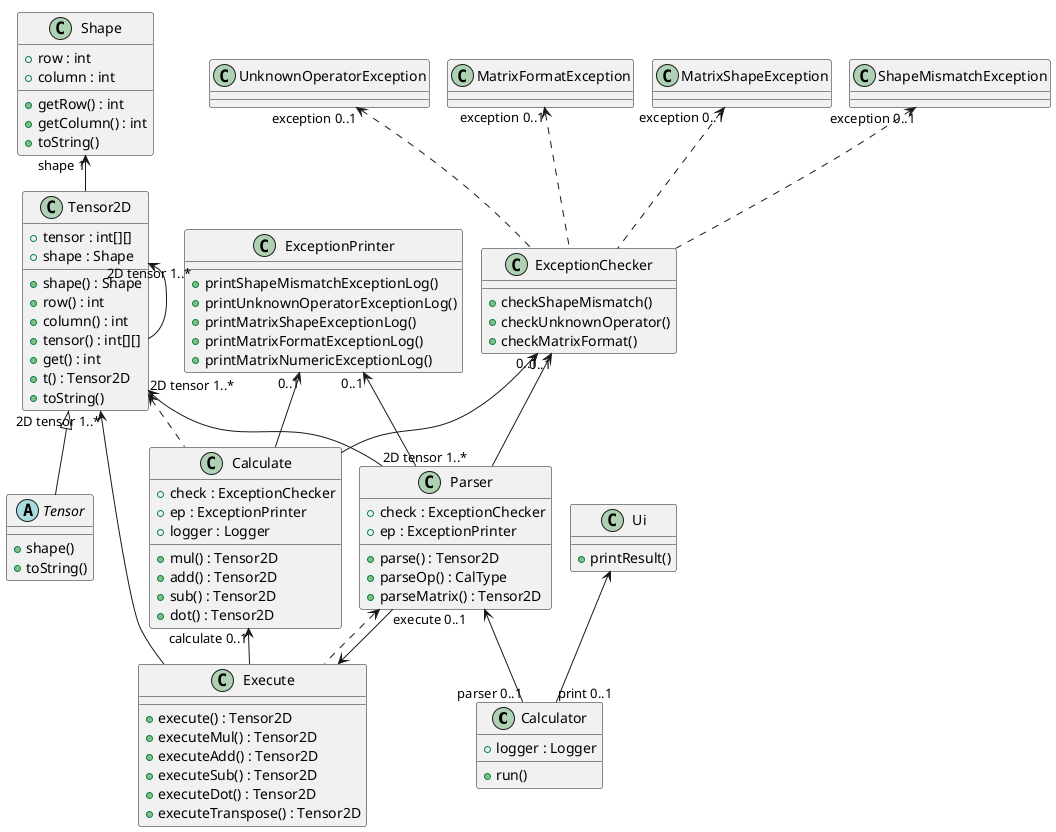 @startuml
'https://plantuml.com/class-diagram

!pragma layout smetana

class Calculator {
    + logger : Logger
    + run()
}

class Parser {
    + check : ExceptionChecker
    + ep : ExceptionPrinter
    + parse() : Tensor2D
    + parseOp() : CalType
    + parseMatrix() : Tensor2D
}

class Execute {
    + execute() : Tensor2D
    + executeMul() : Tensor2D
    + executeAdd() : Tensor2D
    + executeSub() : Tensor2D
    + executeDot() : Tensor2D
    + executeTranspose() : Tensor2D
}

class Calculate {
    + check : ExceptionChecker
    + ep : ExceptionPrinter
    + logger : Logger
    + mul() : Tensor2D
    + add() : Tensor2D
    + sub() : Tensor2D
    + dot() : Tensor2D
}

class Tensor2D {
    + tensor : int[][]
    + shape : Shape
    + shape() : Shape
    + row() : int
    + column() : int
    + tensor() : int[][]
    + get() : int
    + t() : Tensor2D
    + toString()
}

class Shape {
    + row : int
    + column : int
    + getRow() : int
    + getColumn() : int
    + toString()
}

class ExceptionChecker{
    + checkShapeMismatch()
    + checkUnknownOperator()
    + checkMatrixFormat()
}

class ExceptionPrinter{
    + printShapeMismatchExceptionLog()
    + printUnknownOperatorExceptionLog()
    + printMatrixShapeExceptionLog()
    + printMatrixFormatExceptionLog()
    + printMatrixNumericExceptionLog()
}

class Ui{
    + printResult()
}

class MatrixFormatException
class MatrixShapeException
class ShapeMismatchException
class UnknownOperatorException

abstract Tensor {
    + shape()
    + toString()
}

Ui <-- "print 0..1"Calculator
Parser <-- "parser 0..1"Calculator
Execute <-- "execute 0..1"Parser
Parser <.. Execute
Tensor2D <-- "2D tensor 1..*"Parser
Tensor2D "2D tensor 1..*"<-- Execute
Tensor2D "2D tensor 1..*"<.. Calculate
Calculate "calculate 0..1"<-- Execute
Tensor2D "2D tensor 1..*"<-- Tensor2D
Shape "shape 1"<-- Tensor2D
Tensor2D <|-- Tensor
ExceptionChecker "0..1"<-- Parser
ExceptionChecker "0..1"<-- Calculate
ExceptionPrinter "0..1"<-- Parser
ExceptionPrinter "0..1"<-- Calculate
MatrixFormatException "exception 0..1"<..ExceptionChecker
MatrixShapeException "exception 0..1"<..ExceptionChecker
ShapeMismatchException "exception 0..1"<..ExceptionChecker
UnknownOperatorException "exception 0..1"<..ExceptionChecker

@enduml
